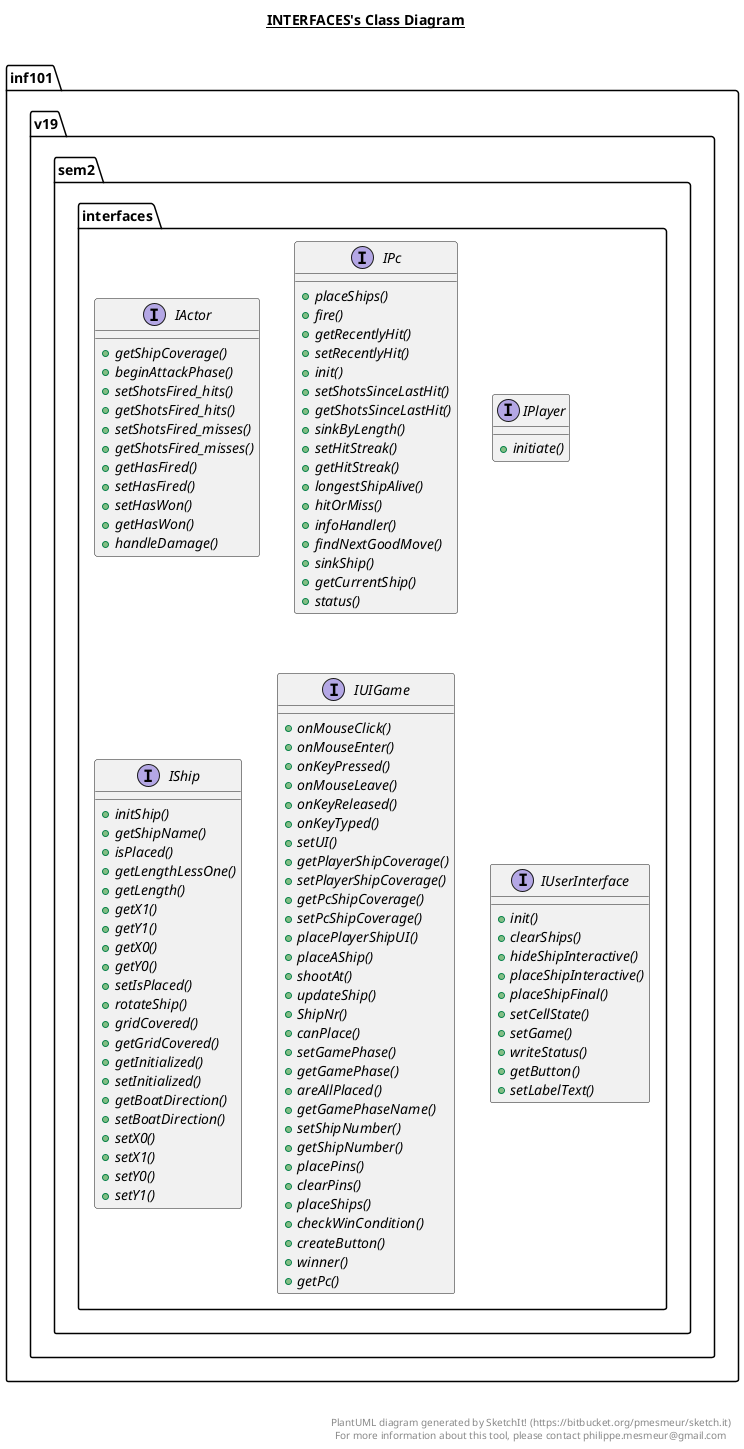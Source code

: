 @startuml

title __INTERFACES's Class Diagram__\n

  package inf101.v19.sem2 {
    package inf101.v19.sem2.interfaces {
      interface IActor {
          {abstract} + getShipCoverage()
          {abstract} + beginAttackPhase()
          {abstract} + setShotsFired_hits()
          {abstract} + getShotsFired_hits()
          {abstract} + setShotsFired_misses()
          {abstract} + getShotsFired_misses()
          {abstract} + getHasFired()
          {abstract} + setHasFired()
          {abstract} + setHasWon()
          {abstract} + getHasWon()
          {abstract} + handleDamage()
      }
    }
  }
  

  package inf101.v19.sem2 {
    package inf101.v19.sem2.interfaces {
      interface IPc {
          {abstract} + placeShips()
          {abstract} + fire()
          {abstract} + getRecentlyHit()
          {abstract} + setRecentlyHit()
          {abstract} + init()
          {abstract} + setShotsSinceLastHit()
          {abstract} + getShotsSinceLastHit()
          {abstract} + sinkByLength()
          {abstract} + setHitStreak()
          {abstract} + getHitStreak()
          {abstract} + longestShipAlive()
          {abstract} + hitOrMiss()
          {abstract} + infoHandler()
          {abstract} + findNextGoodMove()
          {abstract} + sinkShip()
          {abstract} + getCurrentShip()
          {abstract} + status()
      }
    }
  }
  

  package inf101.v19.sem2 {
    package inf101.v19.sem2.interfaces {
      interface IPlayer {
          {abstract} + initiate()
      }
    }
  }
  

  package inf101.v19.sem2 {
    package inf101.v19.sem2.interfaces {
      interface IShip {
          {abstract} + initShip()
          {abstract} + getShipName()
          {abstract} + isPlaced()
          {abstract} + getLengthLessOne()
          {abstract} + getLength()
          {abstract} + getX1()
          {abstract} + getY1()
          {abstract} + getX0()
          {abstract} + getY0()
          {abstract} + setIsPlaced()
          {abstract} + rotateShip()
          {abstract} + gridCovered()
          {abstract} + getGridCovered()
          {abstract} + getInitialized()
          {abstract} + setInitialized()
          {abstract} + getBoatDirection()
          {abstract} + setBoatDirection()
          {abstract} + setX0()
          {abstract} + setX1()
          {abstract} + setY0()
          {abstract} + setY1()
      }
    }
  }
  

  package inf101.v19.sem2 {
    package inf101.v19.sem2.interfaces {
      interface IUIGame {
          {abstract} + onMouseClick()
          {abstract} + onMouseEnter()
          {abstract} + onKeyPressed()
          {abstract} + onMouseLeave()
          {abstract} + onKeyReleased()
          {abstract} + onKeyTyped()
          {abstract} + setUI()
          {abstract} + getPlayerShipCoverage()
          {abstract} + setPlayerShipCoverage()
          {abstract} + getPcShipCoverage()
          {abstract} + setPcShipCoverage()
          {abstract} + placePlayerShipUI()
          {abstract} + placeAShip()
          {abstract} + shootAt()
          {abstract} + updateShip()
          {abstract} + ShipNr()
          {abstract} + canPlace()
          {abstract} + setGamePhase()
          {abstract} + getGamePhase()
          {abstract} + areAllPlaced()
          {abstract} + getGamePhaseName()
          {abstract} + setShipNumber()
          {abstract} + getShipNumber()
          {abstract} + placePins()
          {abstract} + clearPins()
          {abstract} + placeShips()
          {abstract} + checkWinCondition()
          {abstract} + createButton()
          {abstract} + winner()
          {abstract} + getPc()
      }
    }
  }
  

  package inf101.v19.sem2 {
    package inf101.v19.sem2.interfaces {
      interface IUserInterface {
          {abstract} + init()
          {abstract} + clearShips()
          {abstract} + hideShipInteractive()
          {abstract} + placeShipInteractive()
          {abstract} + placeShipFinal()
          {abstract} + setCellState()
          {abstract} + setGame()
          {abstract} + writeStatus()
          {abstract} + getButton()
          {abstract} + setLabelText()
      }
    }
  }
  



right footer


PlantUML diagram generated by SketchIt! (https://bitbucket.org/pmesmeur/sketch.it)
For more information about this tool, please contact philippe.mesmeur@gmail.com
endfooter

@enduml
